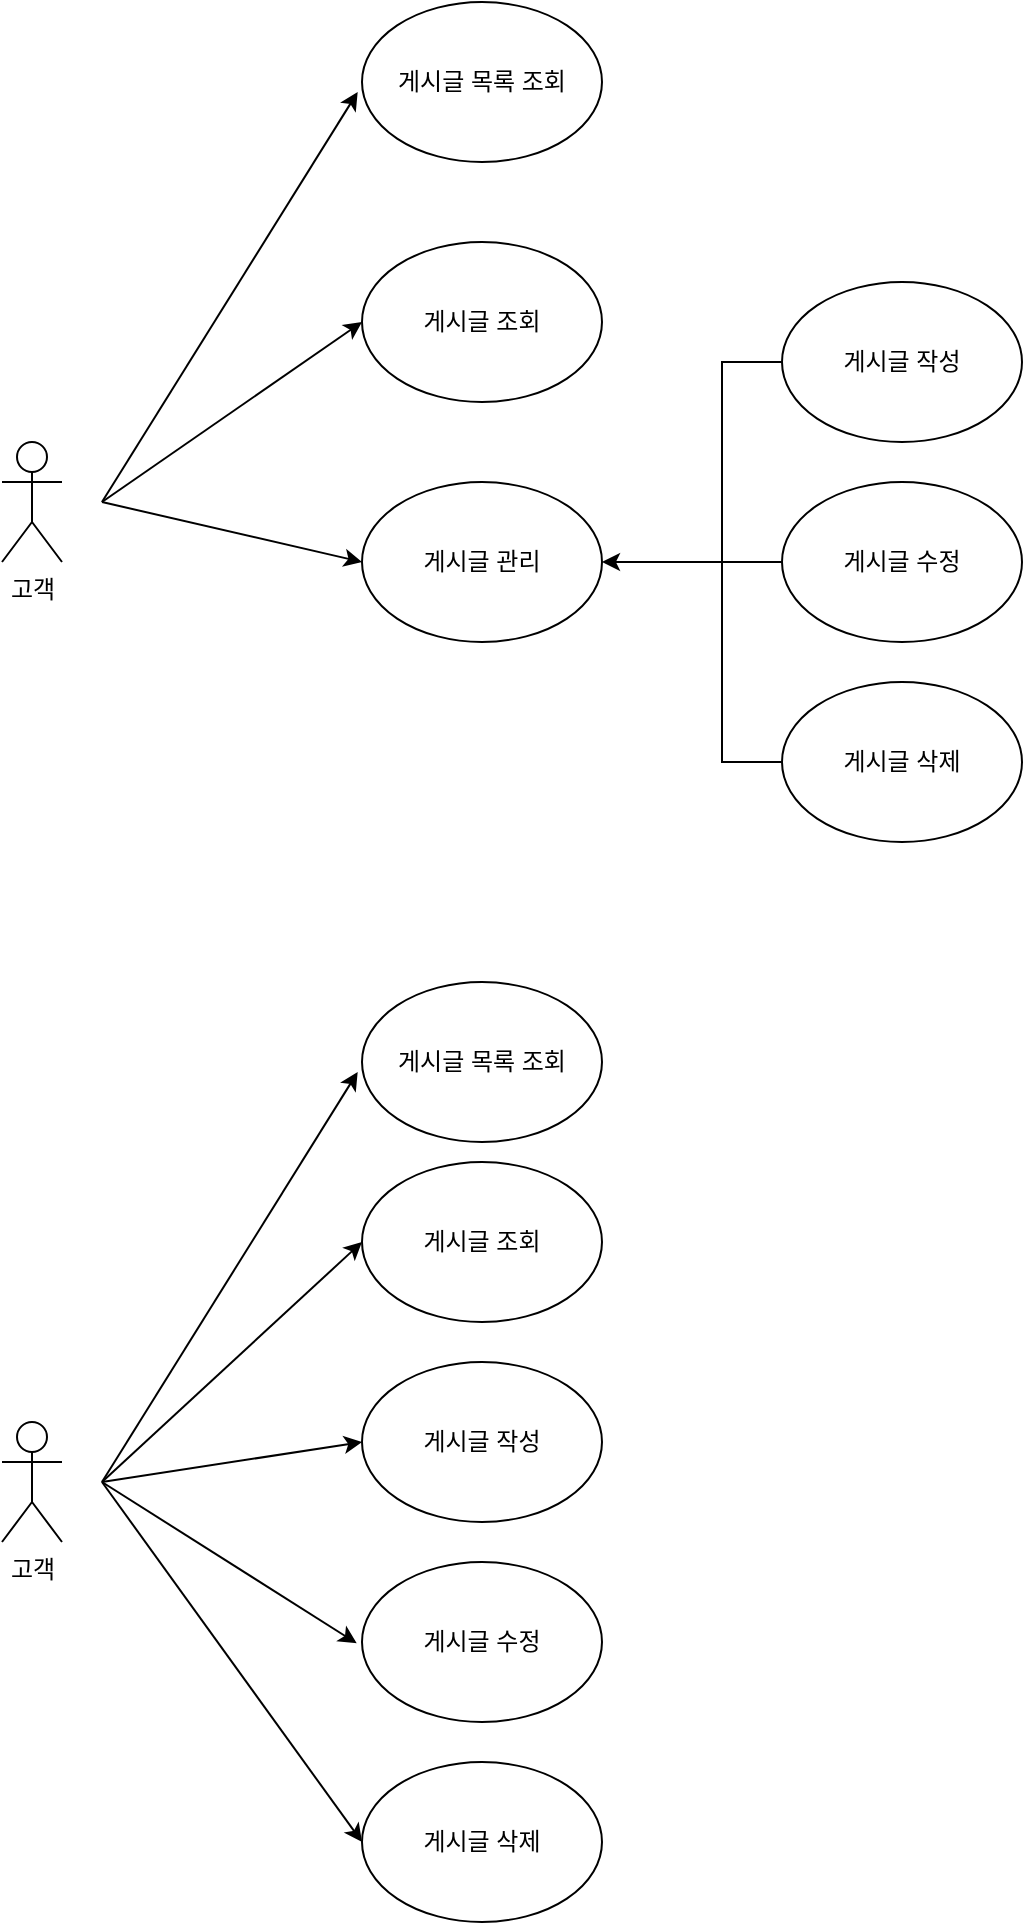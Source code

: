 <mxfile version="20.1.4" type="device"><diagram id="7zNXG4r4iTBAmXMvgxQO" name="페이지-1"><mxGraphModel dx="584" dy="638" grid="1" gridSize="10" guides="1" tooltips="1" connect="1" arrows="1" fold="1" page="1" pageScale="1" pageWidth="827" pageHeight="1169" math="0" shadow="0"><root><mxCell id="0"/><mxCell id="1" parent="0"/><mxCell id="hlFFFZ-4YboT5l8iBlvd-28" value="고객" style="shape=umlActor;verticalLabelPosition=bottom;verticalAlign=top;html=1;outlineConnect=0;" vertex="1" parent="1"><mxGeometry x="60" y="730" width="30" height="60" as="geometry"/></mxCell><mxCell id="hlFFFZ-4YboT5l8iBlvd-29" value="게시글 목록 조회" style="ellipse;whiteSpace=wrap;html=1;" vertex="1" parent="1"><mxGeometry x="240" y="510" width="120" height="80" as="geometry"/></mxCell><mxCell id="hlFFFZ-4YboT5l8iBlvd-30" value="게시글 작성" style="ellipse;whiteSpace=wrap;html=1;" vertex="1" parent="1"><mxGeometry x="240" y="700" width="120" height="80" as="geometry"/></mxCell><mxCell id="hlFFFZ-4YboT5l8iBlvd-31" value="게시글 조회" style="ellipse;whiteSpace=wrap;html=1;" vertex="1" parent="1"><mxGeometry x="240" y="600" width="120" height="80" as="geometry"/></mxCell><mxCell id="hlFFFZ-4YboT5l8iBlvd-32" value="게시글 수정" style="ellipse;whiteSpace=wrap;html=1;" vertex="1" parent="1"><mxGeometry x="240" y="800" width="120" height="80" as="geometry"/></mxCell><mxCell id="hlFFFZ-4YboT5l8iBlvd-33" value="게시글 삭제" style="ellipse;whiteSpace=wrap;html=1;" vertex="1" parent="1"><mxGeometry x="240" y="900" width="120" height="80" as="geometry"/></mxCell><mxCell id="hlFFFZ-4YboT5l8iBlvd-34" value="" style="endArrow=classic;html=1;rounded=0;entryX=-0.018;entryY=0.563;entryDx=0;entryDy=0;entryPerimeter=0;" edge="1" parent="1" target="hlFFFZ-4YboT5l8iBlvd-29"><mxGeometry width="50" height="50" relative="1" as="geometry"><mxPoint x="110" y="760" as="sourcePoint"/><mxPoint x="230" y="640" as="targetPoint"/></mxGeometry></mxCell><mxCell id="hlFFFZ-4YboT5l8iBlvd-35" value="" style="endArrow=classic;html=1;rounded=0;entryX=0;entryY=0.5;entryDx=0;entryDy=0;" edge="1" parent="1" target="hlFFFZ-4YboT5l8iBlvd-30"><mxGeometry width="50" height="50" relative="1" as="geometry"><mxPoint x="110" y="760" as="sourcePoint"/><mxPoint x="160" y="710" as="targetPoint"/></mxGeometry></mxCell><mxCell id="hlFFFZ-4YboT5l8iBlvd-36" value="" style="endArrow=classic;html=1;rounded=0;entryX=-0.022;entryY=0.508;entryDx=0;entryDy=0;entryPerimeter=0;" edge="1" parent="1" target="hlFFFZ-4YboT5l8iBlvd-32"><mxGeometry width="50" height="50" relative="1" as="geometry"><mxPoint x="110" y="760" as="sourcePoint"/><mxPoint x="250" y="750" as="targetPoint"/></mxGeometry></mxCell><mxCell id="hlFFFZ-4YboT5l8iBlvd-37" value="" style="endArrow=classic;html=1;rounded=0;entryX=0;entryY=0.5;entryDx=0;entryDy=0;" edge="1" parent="1" target="hlFFFZ-4YboT5l8iBlvd-33"><mxGeometry width="50" height="50" relative="1" as="geometry"><mxPoint x="110" y="760" as="sourcePoint"/><mxPoint x="247.36" y="850.64" as="targetPoint"/></mxGeometry></mxCell><mxCell id="hlFFFZ-4YboT5l8iBlvd-42" value="" style="endArrow=classic;html=1;rounded=0;entryX=0;entryY=0.5;entryDx=0;entryDy=0;" edge="1" parent="1" target="hlFFFZ-4YboT5l8iBlvd-31"><mxGeometry width="50" height="50" relative="1" as="geometry"><mxPoint x="110" y="760" as="sourcePoint"/><mxPoint x="247.84" y="565.04" as="targetPoint"/></mxGeometry></mxCell><mxCell id="hlFFFZ-4YboT5l8iBlvd-43" value="고객" style="shape=umlActor;verticalLabelPosition=bottom;verticalAlign=top;html=1;outlineConnect=0;" vertex="1" parent="1"><mxGeometry x="60" y="240" width="30" height="60" as="geometry"/></mxCell><mxCell id="hlFFFZ-4YboT5l8iBlvd-44" value="게시글 목록 조회" style="ellipse;whiteSpace=wrap;html=1;" vertex="1" parent="1"><mxGeometry x="240" y="20" width="120" height="80" as="geometry"/></mxCell><mxCell id="hlFFFZ-4YboT5l8iBlvd-45" value="게시글 작성" style="ellipse;whiteSpace=wrap;html=1;" vertex="1" parent="1"><mxGeometry x="450" y="160" width="120" height="80" as="geometry"/></mxCell><mxCell id="hlFFFZ-4YboT5l8iBlvd-46" value="게시글 조회" style="ellipse;whiteSpace=wrap;html=1;" vertex="1" parent="1"><mxGeometry x="240" y="140" width="120" height="80" as="geometry"/></mxCell><mxCell id="hlFFFZ-4YboT5l8iBlvd-47" value="게시글 수정" style="ellipse;whiteSpace=wrap;html=1;" vertex="1" parent="1"><mxGeometry x="450" y="260" width="120" height="80" as="geometry"/></mxCell><mxCell id="hlFFFZ-4YboT5l8iBlvd-48" value="게시글 삭제" style="ellipse;whiteSpace=wrap;html=1;" vertex="1" parent="1"><mxGeometry x="450" y="360" width="120" height="80" as="geometry"/></mxCell><mxCell id="hlFFFZ-4YboT5l8iBlvd-49" value="" style="endArrow=classic;html=1;rounded=0;entryX=-0.018;entryY=0.563;entryDx=0;entryDy=0;entryPerimeter=0;" edge="1" parent="1" target="hlFFFZ-4YboT5l8iBlvd-44"><mxGeometry width="50" height="50" relative="1" as="geometry"><mxPoint x="110" y="270" as="sourcePoint"/><mxPoint x="230" y="150" as="targetPoint"/></mxGeometry></mxCell><mxCell id="hlFFFZ-4YboT5l8iBlvd-51" value="" style="endArrow=classic;html=1;rounded=0;entryX=0;entryY=0.5;entryDx=0;entryDy=0;" edge="1" parent="1" target="hlFFFZ-4YboT5l8iBlvd-54"><mxGeometry width="50" height="50" relative="1" as="geometry"><mxPoint x="110" y="270" as="sourcePoint"/><mxPoint x="250" y="260" as="targetPoint"/></mxGeometry></mxCell><mxCell id="hlFFFZ-4YboT5l8iBlvd-53" value="" style="endArrow=classic;html=1;rounded=0;entryX=0;entryY=0.5;entryDx=0;entryDy=0;" edge="1" parent="1" target="hlFFFZ-4YboT5l8iBlvd-46"><mxGeometry width="50" height="50" relative="1" as="geometry"><mxPoint x="110" y="270" as="sourcePoint"/><mxPoint x="247.84" y="75.04" as="targetPoint"/></mxGeometry></mxCell><mxCell id="hlFFFZ-4YboT5l8iBlvd-54" value="게시글 관리" style="ellipse;whiteSpace=wrap;html=1;" vertex="1" parent="1"><mxGeometry x="240" y="260" width="120" height="80" as="geometry"/></mxCell><mxCell id="hlFFFZ-4YboT5l8iBlvd-62" value="" style="group" vertex="1" connectable="0" parent="1"><mxGeometry x="420" y="200" height="200" as="geometry"/></mxCell><mxCell id="hlFFFZ-4YboT5l8iBlvd-56" value="" style="endArrow=classic;html=1;rounded=0;entryX=1;entryY=0.5;entryDx=0;entryDy=0;exitX=0;exitY=0.5;exitDx=0;exitDy=0;" edge="1" parent="hlFFFZ-4YboT5l8iBlvd-62" source="hlFFFZ-4YboT5l8iBlvd-47" target="hlFFFZ-4YboT5l8iBlvd-54"><mxGeometry width="50" height="50" relative="1" as="geometry"><mxPoint x="-300" y="80" as="sourcePoint"/><mxPoint x="-170" y="110" as="targetPoint"/></mxGeometry></mxCell><mxCell id="hlFFFZ-4YboT5l8iBlvd-57" value="" style="endArrow=none;html=1;rounded=0;entryX=0;entryY=0.5;entryDx=0;entryDy=0;exitX=0;exitY=0.5;exitDx=0;exitDy=0;" edge="1" parent="hlFFFZ-4YboT5l8iBlvd-62" source="hlFFFZ-4YboT5l8iBlvd-48" target="hlFFFZ-4YboT5l8iBlvd-45"><mxGeometry width="50" height="50" relative="1" as="geometry"><mxPoint x="-120" y="60" as="sourcePoint"/><mxPoint x="-70" y="10" as="targetPoint"/><Array as="points"><mxPoint y="200"/><mxPoint/></Array></mxGeometry></mxCell></root></mxGraphModel></diagram></mxfile>